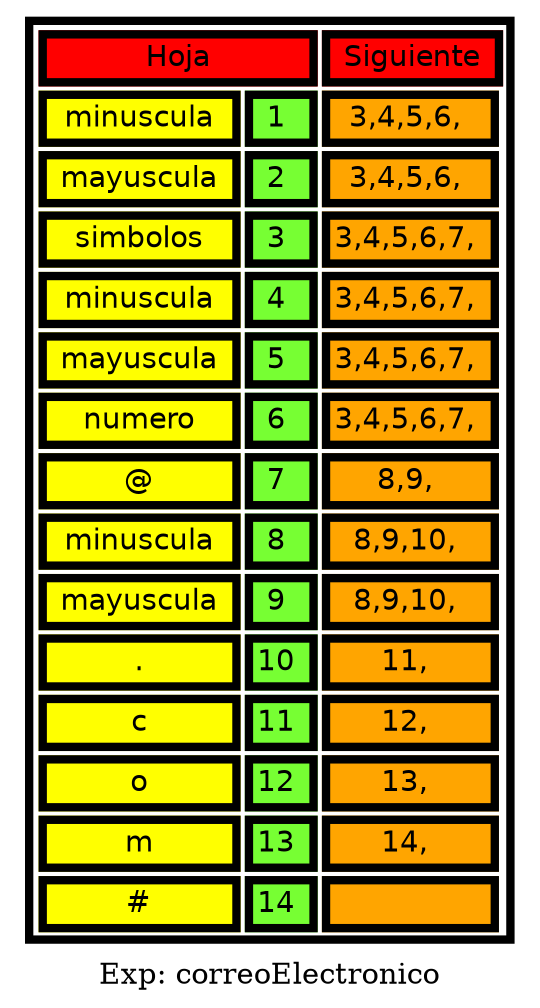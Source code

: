 digraph { label = "Exp: correoElectronico"  
    node [ shape=none fontname=Helvetica ]
     n4 [ label = <
  <table border="4 ">
    <tr><td colspan="2" bgcolor="red">Hoja</td><td colspan="2" bgcolor="red">Siguiente</td></tr>
<tr><td bgcolor="yellow"> minuscula </td><td bgcolor="#77ff33">1 </td><td bgcolor="orange">3,4,5,6, </td></tr>
<tr><td bgcolor="yellow"> mayuscula </td><td bgcolor="#77ff33">2 </td><td bgcolor="orange">3,4,5,6, </td></tr>
<tr><td bgcolor="yellow"> simbolos </td><td bgcolor="#77ff33">3 </td><td bgcolor="orange">3,4,5,6,7, </td></tr>
<tr><td bgcolor="yellow"> minuscula </td><td bgcolor="#77ff33">4 </td><td bgcolor="orange">3,4,5,6,7, </td></tr>
<tr><td bgcolor="yellow"> mayuscula </td><td bgcolor="#77ff33">5 </td><td bgcolor="orange">3,4,5,6,7, </td></tr>
<tr><td bgcolor="yellow"> numero </td><td bgcolor="#77ff33">6 </td><td bgcolor="orange">3,4,5,6,7, </td></tr>
<tr><td bgcolor="yellow"> @ </td><td bgcolor="#77ff33">7 </td><td bgcolor="orange">8,9, </td></tr>
<tr><td bgcolor="yellow"> minuscula </td><td bgcolor="#77ff33">8 </td><td bgcolor="orange">8,9,10, </td></tr>
<tr><td bgcolor="yellow"> mayuscula </td><td bgcolor="#77ff33">9 </td><td bgcolor="orange">8,9,10, </td></tr>
<tr><td bgcolor="yellow"> . </td><td bgcolor="#77ff33">10 </td><td bgcolor="orange">11, </td></tr>
<tr><td bgcolor="yellow"> c </td><td bgcolor="#77ff33">11 </td><td bgcolor="orange">12, </td></tr>
<tr><td bgcolor="yellow"> o </td><td bgcolor="#77ff33">12 </td><td bgcolor="orange">13, </td></tr>
<tr><td bgcolor="yellow"> m </td><td bgcolor="#77ff33">13 </td><td bgcolor="orange">14, </td></tr>
<tr><td bgcolor="yellow"> # </td><td bgcolor="#77ff33">14 </td><td bgcolor="orange"> </td></tr>
   </table>
   > ]
 {rank=same n4}
  }
